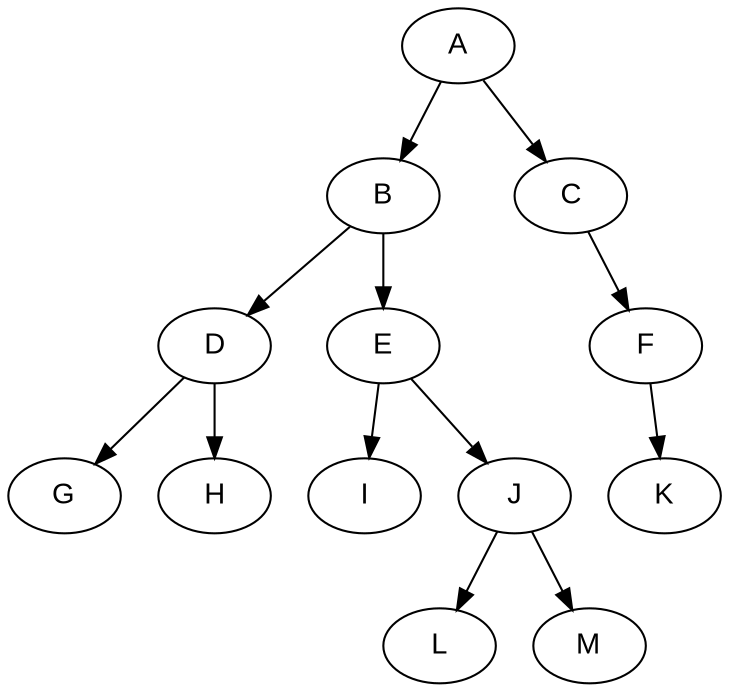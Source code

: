 digraph BST {
    node [fontname="Arial"];
    A->B->D->G;
    D->H;
    B->E->I;
    E->J->L;
    J->M;
    A->C->F->K;
}